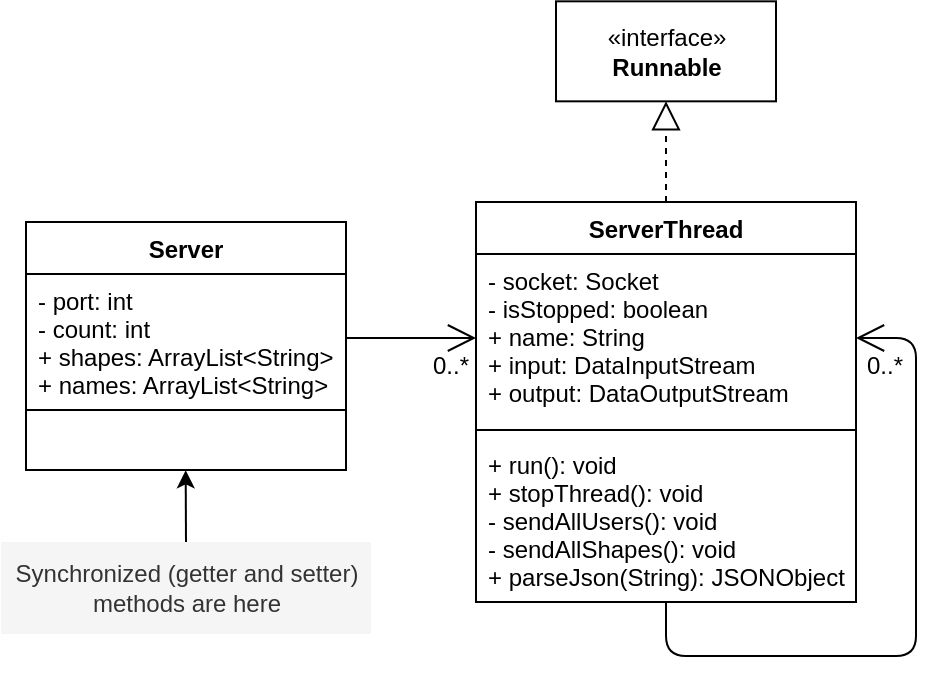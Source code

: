 <mxfile version="11.3.0" type="device" pages="1"><diagram id="YdoN5SAbIuvD4L1YSBAS" name="第 1 页"><mxGraphModel dx="357" dy="317" grid="1" gridSize="10" guides="1" tooltips="1" connect="1" arrows="1" fold="1" page="1" pageScale="1" pageWidth="827" pageHeight="1169" math="0" shadow="0"><root><mxCell id="0"/><mxCell id="1" parent="0"/><mxCell id="7ZUHdJPrOckC5gtxKDHQ-1" value="Server" style="swimlane;fontStyle=1;align=center;verticalAlign=top;childLayout=stackLayout;horizontal=1;startSize=26;horizontalStack=0;resizeParent=1;resizeParentMax=0;resizeLast=0;collapsible=1;marginBottom=0;" parent="1" vertex="1"><mxGeometry x="125" y="340" width="160" height="124" as="geometry"/></mxCell><mxCell id="7ZUHdJPrOckC5gtxKDHQ-2" value="- port: int&#10;- count: int&#10;+ shapes: ArrayList&lt;String&gt;&#10;+ names: ArrayList&lt;String&gt;" style="text;strokeColor=none;fillColor=none;align=left;verticalAlign=top;spacingLeft=4;spacingRight=4;overflow=hidden;rotatable=0;points=[[0,0.5],[1,0.5]];portConstraint=eastwest;" parent="7ZUHdJPrOckC5gtxKDHQ-1" vertex="1"><mxGeometry y="26" width="160" height="64" as="geometry"/></mxCell><mxCell id="7ZUHdJPrOckC5gtxKDHQ-3" value="" style="line;strokeWidth=1;fillColor=none;align=left;verticalAlign=middle;spacingTop=-1;spacingLeft=3;spacingRight=3;rotatable=0;labelPosition=right;points=[];portConstraint=eastwest;" parent="7ZUHdJPrOckC5gtxKDHQ-1" vertex="1"><mxGeometry y="90" width="160" height="8" as="geometry"/></mxCell><mxCell id="7ZUHdJPrOckC5gtxKDHQ-4" value=" " style="text;strokeColor=none;fillColor=none;align=left;verticalAlign=top;spacingLeft=4;spacingRight=4;overflow=hidden;rotatable=0;points=[[0,0.5],[1,0.5]];portConstraint=eastwest;" parent="7ZUHdJPrOckC5gtxKDHQ-1" vertex="1"><mxGeometry y="98" width="160" height="26" as="geometry"/></mxCell><mxCell id="7ZUHdJPrOckC5gtxKDHQ-5" value="ServerThread" style="swimlane;fontStyle=1;align=center;verticalAlign=top;childLayout=stackLayout;horizontal=1;startSize=26;horizontalStack=0;resizeParent=1;resizeParentMax=0;resizeLast=0;collapsible=1;marginBottom=0;" parent="1" vertex="1"><mxGeometry x="350" y="330" width="190" height="200" as="geometry"/></mxCell><mxCell id="7ZUHdJPrOckC5gtxKDHQ-6" value="- socket: Socket&#10;- isStopped: boolean&#10;+ name: String&#10;+ input: DataInputStream&#10;+ output: DataOutputStream" style="text;strokeColor=none;fillColor=none;align=left;verticalAlign=top;spacingLeft=4;spacingRight=4;overflow=hidden;rotatable=0;points=[[0,0.5],[1,0.5]];portConstraint=eastwest;" parent="7ZUHdJPrOckC5gtxKDHQ-5" vertex="1"><mxGeometry y="26" width="190" height="84" as="geometry"/></mxCell><mxCell id="7ZUHdJPrOckC5gtxKDHQ-7" value="" style="line;strokeWidth=1;fillColor=none;align=left;verticalAlign=middle;spacingTop=-1;spacingLeft=3;spacingRight=3;rotatable=0;labelPosition=right;points=[];portConstraint=eastwest;" parent="7ZUHdJPrOckC5gtxKDHQ-5" vertex="1"><mxGeometry y="110" width="190" height="8" as="geometry"/></mxCell><mxCell id="7ZUHdJPrOckC5gtxKDHQ-8" value="+ run(): void&#10;+ stopThread(): void&#10;- sendAllUsers(): void&#10;- sendAllShapes(): void&#10;+ parseJson(String): JSONObject" style="text;strokeColor=none;fillColor=none;align=left;verticalAlign=top;spacingLeft=4;spacingRight=4;overflow=hidden;rotatable=0;points=[[0,0.5],[1,0.5]];portConstraint=eastwest;" parent="7ZUHdJPrOckC5gtxKDHQ-5" vertex="1"><mxGeometry y="118" width="190" height="82" as="geometry"/></mxCell><mxCell id="7ZUHdJPrOckC5gtxKDHQ-20" value="" style="endArrow=open;endFill=1;endSize=12;html=1;exitX=0.5;exitY=1;exitDx=0;exitDy=0;entryX=1;entryY=0.5;entryDx=0;entryDy=0;" parent="7ZUHdJPrOckC5gtxKDHQ-5" source="7ZUHdJPrOckC5gtxKDHQ-5" target="7ZUHdJPrOckC5gtxKDHQ-6" edge="1"><mxGeometry width="160" relative="1" as="geometry"><mxPoint x="63.5" y="220" as="sourcePoint"/><mxPoint x="233.5" y="227" as="targetPoint"/><Array as="points"><mxPoint x="95" y="227"/><mxPoint x="220" y="227"/><mxPoint x="220" y="68"/></Array></mxGeometry></mxCell><mxCell id="7ZUHdJPrOckC5gtxKDHQ-21" value="0..*" style="text;html=1;resizable=0;points=[];align=center;verticalAlign=middle;labelBackgroundColor=#ffffff;" parent="7ZUHdJPrOckC5gtxKDHQ-20" vertex="1" connectable="0"><mxGeometry x="0.79" y="1" relative="1" as="geometry"><mxPoint x="-15" y="7.5" as="offset"/></mxGeometry></mxCell><mxCell id="7ZUHdJPrOckC5gtxKDHQ-10" value="«interface»&lt;br&gt;&lt;b&gt;Runnable&lt;/b&gt;" style="html=1;" parent="1" vertex="1"><mxGeometry x="390" y="229.667" width="110" height="50" as="geometry"/></mxCell><mxCell id="7ZUHdJPrOckC5gtxKDHQ-11" value="" style="endArrow=block;dashed=1;endFill=0;endSize=12;html=1;entryX=0.5;entryY=1;entryDx=0;entryDy=0;exitX=0.5;exitY=0;exitDx=0;exitDy=0;" parent="1" source="7ZUHdJPrOckC5gtxKDHQ-5" target="7ZUHdJPrOckC5gtxKDHQ-10" edge="1"><mxGeometry width="160" relative="1" as="geometry"><mxPoint x="290" y="520" as="sourcePoint"/><mxPoint x="450" y="520" as="targetPoint"/></mxGeometry></mxCell><mxCell id="7ZUHdJPrOckC5gtxKDHQ-17" value="" style="endArrow=open;endFill=1;endSize=12;html=1;exitX=1;exitY=0.5;exitDx=0;exitDy=0;entryX=0;entryY=0.5;entryDx=0;entryDy=0;" parent="1" source="7ZUHdJPrOckC5gtxKDHQ-2" target="7ZUHdJPrOckC5gtxKDHQ-6" edge="1"><mxGeometry width="160" relative="1" as="geometry"><mxPoint x="80" y="600" as="sourcePoint"/><mxPoint x="240" y="600" as="targetPoint"/></mxGeometry></mxCell><mxCell id="7ZUHdJPrOckC5gtxKDHQ-19" value="0..*" style="text;html=1;resizable=0;points=[];align=center;verticalAlign=middle;labelBackgroundColor=#ffffff;" parent="7ZUHdJPrOckC5gtxKDHQ-17" vertex="1" connectable="0"><mxGeometry x="0.79" y="1" relative="1" as="geometry"><mxPoint x="-6.5" y="14.5" as="offset"/></mxGeometry></mxCell><mxCell id="7ZUHdJPrOckC5gtxKDHQ-22" value="Synchronized (getter and setter) methods are here" style="text;html=1;strokeColor=none;fillColor=#f5f5f5;align=center;verticalAlign=middle;whiteSpace=wrap;rounded=0;fontColor=#333333;" parent="1" vertex="1"><mxGeometry x="112.5" y="500" width="185" height="46" as="geometry"/></mxCell><mxCell id="7ZUHdJPrOckC5gtxKDHQ-23" value="" style="endArrow=classic;html=1;entryX=0.499;entryY=1.005;entryDx=0;entryDy=0;entryPerimeter=0;exitX=0.5;exitY=0;exitDx=0;exitDy=0;" parent="1" source="7ZUHdJPrOckC5gtxKDHQ-22" target="7ZUHdJPrOckC5gtxKDHQ-4" edge="1"><mxGeometry width="50" height="50" relative="1" as="geometry"><mxPoint x="190" y="600" as="sourcePoint"/><mxPoint x="240" y="550" as="targetPoint"/></mxGeometry></mxCell></root></mxGraphModel></diagram></mxfile>